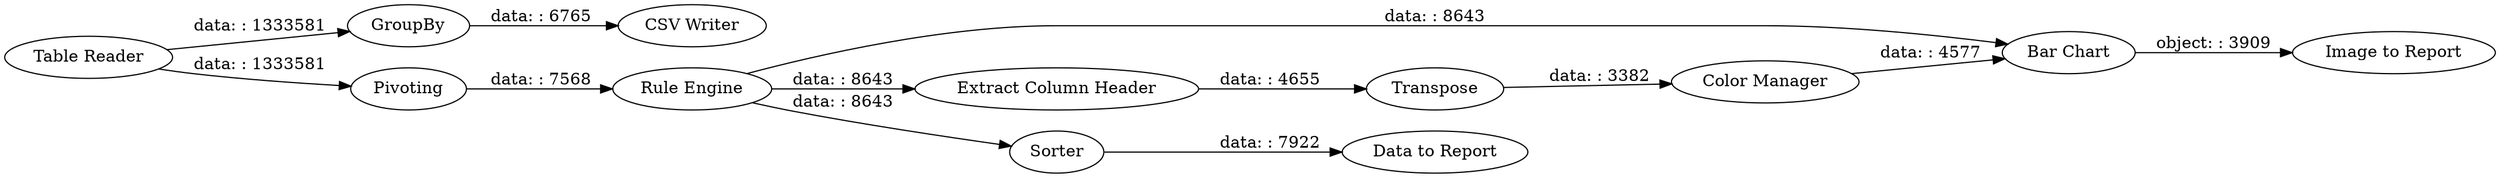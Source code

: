 digraph {
	"6480229535902195450_16" [label=GroupBy]
	"6480229535902195450_13" [label="Table Reader"]
	"6480229535902195450_7" [label="Bar Chart"]
	"6480229535902195450_11" [label="Data to Report"]
	"6480229535902195450_9" [label=Transpose]
	"6480229535902195450_8" [label="Extract Column Header"]
	"6480229535902195450_10" [label="Image to Report"]
	"6480229535902195450_12" [label="Rule Engine"]
	"6480229535902195450_2" [label=Pivoting]
	"6480229535902195450_15" [label="CSV Writer"]
	"6480229535902195450_6" [label="Color Manager"]
	"6480229535902195450_4" [label=Sorter]
	"6480229535902195450_8" -> "6480229535902195450_9" [label="data: : 4655"]
	"6480229535902195450_12" -> "6480229535902195450_8" [label="data: : 8643"]
	"6480229535902195450_2" -> "6480229535902195450_12" [label="data: : 7568"]
	"6480229535902195450_13" -> "6480229535902195450_2" [label="data: : 1333581"]
	"6480229535902195450_16" -> "6480229535902195450_15" [label="data: : 6765"]
	"6480229535902195450_9" -> "6480229535902195450_6" [label="data: : 3382"]
	"6480229535902195450_13" -> "6480229535902195450_16" [label="data: : 1333581"]
	"6480229535902195450_12" -> "6480229535902195450_4" [label="data: : 8643"]
	"6480229535902195450_12" -> "6480229535902195450_7" [label="data: : 8643"]
	"6480229535902195450_4" -> "6480229535902195450_11" [label="data: : 7922"]
	"6480229535902195450_7" -> "6480229535902195450_10" [label="object: : 3909"]
	"6480229535902195450_6" -> "6480229535902195450_7" [label="data: : 4577"]
	rankdir=LR
}
